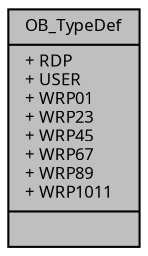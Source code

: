 digraph "OB_TypeDef"
{
  edge [fontname="Sans",fontsize="8",labelfontname="Sans",labelfontsize="8"];
  node [fontname="Sans",fontsize="8",shape=record];
  Node1 [label="{OB_TypeDef\n|+ RDP\l+ USER\l+ WRP01\l+ WRP23\l+ WRP45\l+ WRP67\l+ WRP89\l+ WRP1011\l|}",height=0.2,width=0.4,color="black", fillcolor="grey75", style="filled", fontcolor="black"];
}
